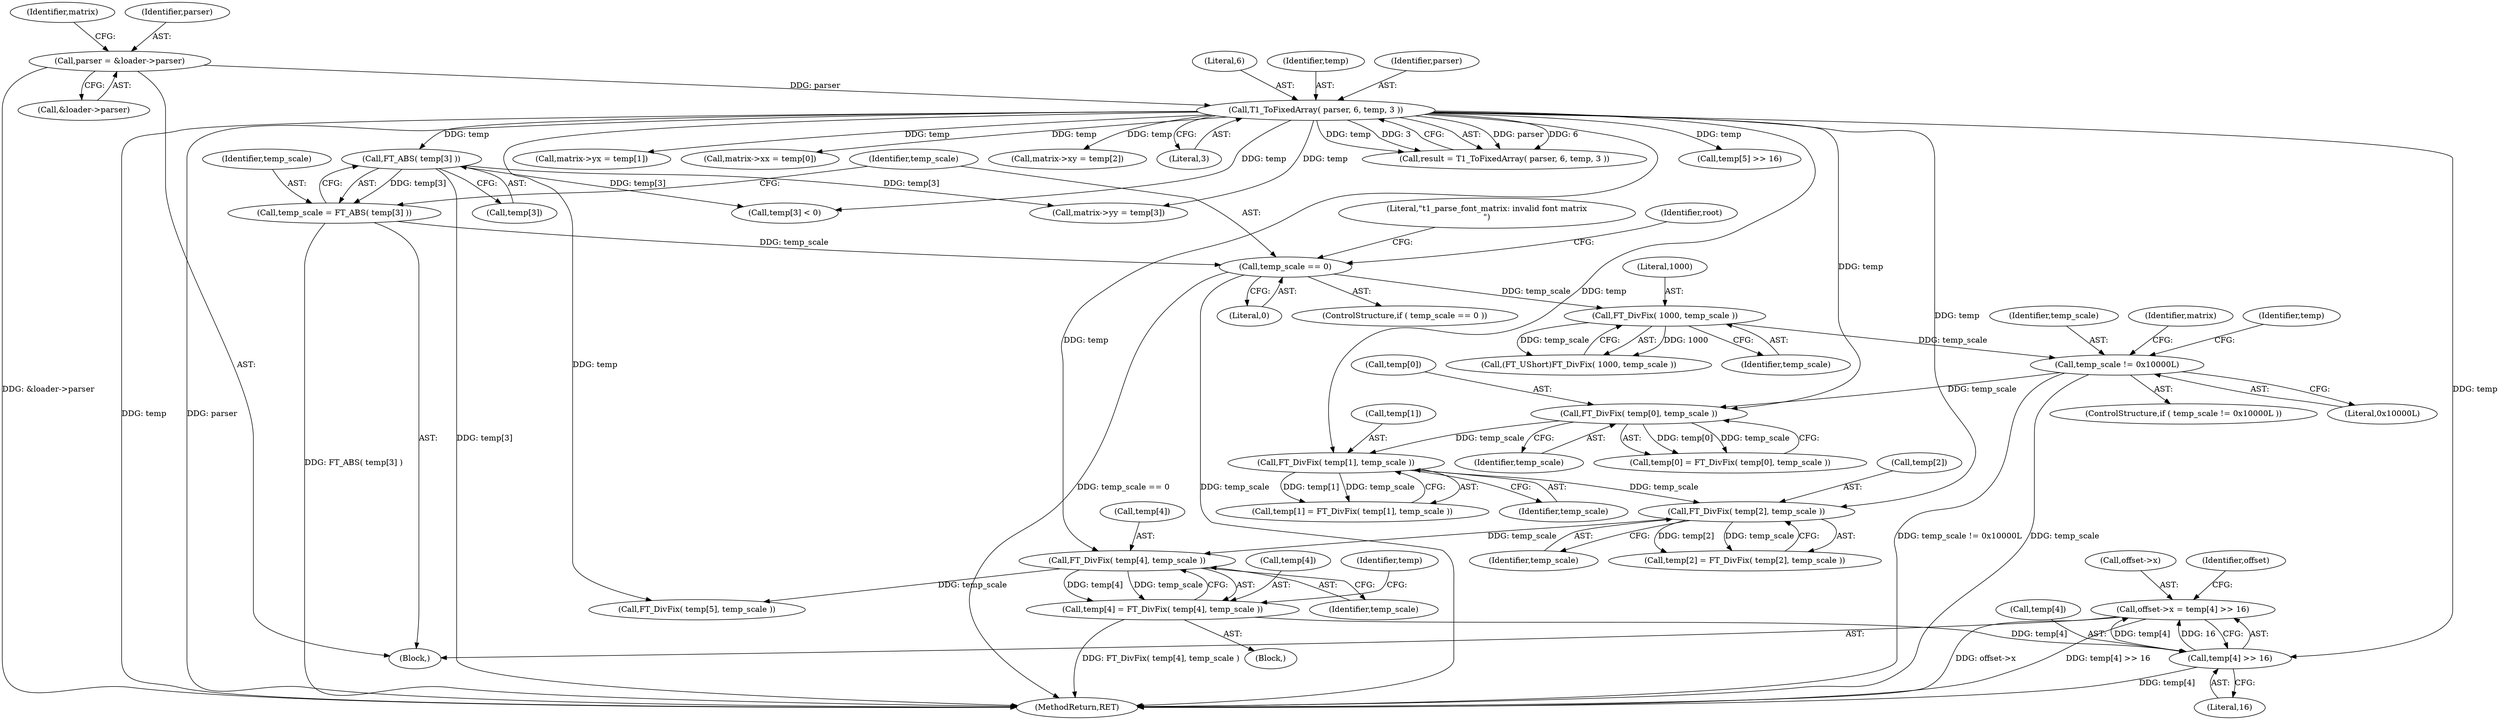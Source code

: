 digraph "0_savannah_8b281f83e8516535756f92dbf90940ac44bd45e1_0@pointer" {
"1000289" [label="(Call,offset->x = temp[4] >> 16)"];
"1000293" [label="(Call,temp[4] >> 16)"];
"1000148" [label="(Call,T1_ToFixedArray( parser, 6, temp, 3 ))"];
"1000110" [label="(Call,parser = &loader->parser)"];
"1000230" [label="(Call,temp[4] = FT_DivFix( temp[4], temp_scale ))"];
"1000234" [label="(Call,FT_DivFix( temp[4], temp_scale ))"];
"1000225" [label="(Call,FT_DivFix( temp[2], temp_scale ))"];
"1000216" [label="(Call,FT_DivFix( temp[1], temp_scale ))"];
"1000207" [label="(Call,FT_DivFix( temp[0], temp_scale ))"];
"1000199" [label="(Call,temp_scale != 0x10000L)"];
"1000195" [label="(Call,FT_DivFix( 1000, temp_scale ))"];
"1000174" [label="(Call,temp_scale == 0)"];
"1000167" [label="(Call,temp_scale = FT_ABS( temp[3] ))"];
"1000169" [label="(Call,FT_ABS( temp[3] ))"];
"1000175" [label="(Identifier,temp_scale)"];
"1000226" [label="(Call,temp[2])"];
"1000195" [label="(Call,FT_DivFix( 1000, temp_scale ))"];
"1000294" [label="(Call,temp[4])"];
"1000282" [label="(Call,matrix->yy = temp[3])"];
"1000268" [label="(Call,matrix->yx = temp[1])"];
"1000200" [label="(Identifier,temp_scale)"];
"1000110" [label="(Call,parser = &loader->parser)"];
"1000235" [label="(Call,temp[4])"];
"1000108" [label="(Block,)"];
"1000168" [label="(Identifier,temp_scale)"];
"1000118" [label="(Identifier,matrix)"];
"1000173" [label="(ControlStructure,if ( temp_scale == 0 ))"];
"1000261" [label="(Call,matrix->xx = temp[0])"];
"1000203" [label="(Call,temp[0] = FT_DivFix( temp[0], temp_scale ))"];
"1000170" [label="(Call,temp[3])"];
"1000300" [label="(Identifier,offset)"];
"1000253" [label="(Call,temp[3] < 0)"];
"1000176" [label="(Literal,0)"];
"1000150" [label="(Literal,6)"];
"1000151" [label="(Identifier,temp)"];
"1000216" [label="(Call,FT_DivFix( temp[1], temp_scale ))"];
"1000111" [label="(Identifier,parser)"];
"1000169" [label="(Call,FT_ABS( temp[3] ))"];
"1000174" [label="(Call,temp_scale == 0)"];
"1000275" [label="(Call,matrix->xy = temp[2])"];
"1000112" [label="(Call,&loader->parser)"];
"1000290" [label="(Call,offset->x)"];
"1000198" [label="(ControlStructure,if ( temp_scale != 0x10000L ))"];
"1000229" [label="(Identifier,temp_scale)"];
"1000297" [label="(Literal,16)"];
"1000230" [label="(Call,temp[4] = FT_DivFix( temp[4], temp_scale ))"];
"1000202" [label="(Block,)"];
"1000221" [label="(Call,temp[2] = FT_DivFix( temp[2], temp_scale ))"];
"1000211" [label="(Identifier,temp_scale)"];
"1000149" [label="(Identifier,parser)"];
"1000197" [label="(Identifier,temp_scale)"];
"1000220" [label="(Identifier,temp_scale)"];
"1000193" [label="(Call,(FT_UShort)FT_DivFix( 1000, temp_scale ))"];
"1000152" [label="(Literal,3)"];
"1000207" [label="(Call,FT_DivFix( temp[0], temp_scale ))"];
"1000238" [label="(Identifier,temp_scale)"];
"1000196" [label="(Literal,1000)"];
"1000199" [label="(Call,temp_scale != 0x10000L)"];
"1000225" [label="(Call,FT_DivFix( temp[2], temp_scale ))"];
"1000201" [label="(Literal,0x10000L)"];
"1000263" [label="(Identifier,matrix)"];
"1000231" [label="(Call,temp[4])"];
"1000241" [label="(Identifier,temp)"];
"1000212" [label="(Call,temp[1] = FT_DivFix( temp[1], temp_scale ))"];
"1000167" [label="(Call,temp_scale = FT_ABS( temp[3] ))"];
"1000307" [label="(MethodReturn,RET)"];
"1000234" [label="(Call,FT_DivFix( temp[4], temp_scale ))"];
"1000217" [label="(Call,temp[1])"];
"1000148" [label="(Call,T1_ToFixedArray( parser, 6, temp, 3 ))"];
"1000191" [label="(Identifier,root)"];
"1000289" [label="(Call,offset->x = temp[4] >> 16)"];
"1000146" [label="(Call,result = T1_ToFixedArray( parser, 6, temp, 3 ))"];
"1000243" [label="(Call,FT_DivFix( temp[5], temp_scale ))"];
"1000302" [label="(Call,temp[5] >> 16)"];
"1000208" [label="(Call,temp[0])"];
"1000179" [label="(Literal,\"t1_parse_font_matrix: invalid font matrix\n\")"];
"1000205" [label="(Identifier,temp)"];
"1000293" [label="(Call,temp[4] >> 16)"];
"1000289" -> "1000108"  [label="AST: "];
"1000289" -> "1000293"  [label="CFG: "];
"1000290" -> "1000289"  [label="AST: "];
"1000293" -> "1000289"  [label="AST: "];
"1000300" -> "1000289"  [label="CFG: "];
"1000289" -> "1000307"  [label="DDG: offset->x"];
"1000289" -> "1000307"  [label="DDG: temp[4] >> 16"];
"1000293" -> "1000289"  [label="DDG: temp[4]"];
"1000293" -> "1000289"  [label="DDG: 16"];
"1000293" -> "1000297"  [label="CFG: "];
"1000294" -> "1000293"  [label="AST: "];
"1000297" -> "1000293"  [label="AST: "];
"1000293" -> "1000307"  [label="DDG: temp[4]"];
"1000148" -> "1000293"  [label="DDG: temp"];
"1000230" -> "1000293"  [label="DDG: temp[4]"];
"1000148" -> "1000146"  [label="AST: "];
"1000148" -> "1000152"  [label="CFG: "];
"1000149" -> "1000148"  [label="AST: "];
"1000150" -> "1000148"  [label="AST: "];
"1000151" -> "1000148"  [label="AST: "];
"1000152" -> "1000148"  [label="AST: "];
"1000146" -> "1000148"  [label="CFG: "];
"1000148" -> "1000307"  [label="DDG: temp"];
"1000148" -> "1000307"  [label="DDG: parser"];
"1000148" -> "1000146"  [label="DDG: parser"];
"1000148" -> "1000146"  [label="DDG: 6"];
"1000148" -> "1000146"  [label="DDG: temp"];
"1000148" -> "1000146"  [label="DDG: 3"];
"1000110" -> "1000148"  [label="DDG: parser"];
"1000148" -> "1000169"  [label="DDG: temp"];
"1000148" -> "1000207"  [label="DDG: temp"];
"1000148" -> "1000216"  [label="DDG: temp"];
"1000148" -> "1000225"  [label="DDG: temp"];
"1000148" -> "1000234"  [label="DDG: temp"];
"1000148" -> "1000243"  [label="DDG: temp"];
"1000148" -> "1000253"  [label="DDG: temp"];
"1000148" -> "1000261"  [label="DDG: temp"];
"1000148" -> "1000268"  [label="DDG: temp"];
"1000148" -> "1000275"  [label="DDG: temp"];
"1000148" -> "1000282"  [label="DDG: temp"];
"1000148" -> "1000302"  [label="DDG: temp"];
"1000110" -> "1000108"  [label="AST: "];
"1000110" -> "1000112"  [label="CFG: "];
"1000111" -> "1000110"  [label="AST: "];
"1000112" -> "1000110"  [label="AST: "];
"1000118" -> "1000110"  [label="CFG: "];
"1000110" -> "1000307"  [label="DDG: &loader->parser"];
"1000230" -> "1000202"  [label="AST: "];
"1000230" -> "1000234"  [label="CFG: "];
"1000231" -> "1000230"  [label="AST: "];
"1000234" -> "1000230"  [label="AST: "];
"1000241" -> "1000230"  [label="CFG: "];
"1000230" -> "1000307"  [label="DDG: FT_DivFix( temp[4], temp_scale )"];
"1000234" -> "1000230"  [label="DDG: temp[4]"];
"1000234" -> "1000230"  [label="DDG: temp_scale"];
"1000234" -> "1000238"  [label="CFG: "];
"1000235" -> "1000234"  [label="AST: "];
"1000238" -> "1000234"  [label="AST: "];
"1000225" -> "1000234"  [label="DDG: temp_scale"];
"1000234" -> "1000243"  [label="DDG: temp_scale"];
"1000225" -> "1000221"  [label="AST: "];
"1000225" -> "1000229"  [label="CFG: "];
"1000226" -> "1000225"  [label="AST: "];
"1000229" -> "1000225"  [label="AST: "];
"1000221" -> "1000225"  [label="CFG: "];
"1000225" -> "1000221"  [label="DDG: temp[2]"];
"1000225" -> "1000221"  [label="DDG: temp_scale"];
"1000216" -> "1000225"  [label="DDG: temp_scale"];
"1000216" -> "1000212"  [label="AST: "];
"1000216" -> "1000220"  [label="CFG: "];
"1000217" -> "1000216"  [label="AST: "];
"1000220" -> "1000216"  [label="AST: "];
"1000212" -> "1000216"  [label="CFG: "];
"1000216" -> "1000212"  [label="DDG: temp[1]"];
"1000216" -> "1000212"  [label="DDG: temp_scale"];
"1000207" -> "1000216"  [label="DDG: temp_scale"];
"1000207" -> "1000203"  [label="AST: "];
"1000207" -> "1000211"  [label="CFG: "];
"1000208" -> "1000207"  [label="AST: "];
"1000211" -> "1000207"  [label="AST: "];
"1000203" -> "1000207"  [label="CFG: "];
"1000207" -> "1000203"  [label="DDG: temp[0]"];
"1000207" -> "1000203"  [label="DDG: temp_scale"];
"1000199" -> "1000207"  [label="DDG: temp_scale"];
"1000199" -> "1000198"  [label="AST: "];
"1000199" -> "1000201"  [label="CFG: "];
"1000200" -> "1000199"  [label="AST: "];
"1000201" -> "1000199"  [label="AST: "];
"1000205" -> "1000199"  [label="CFG: "];
"1000263" -> "1000199"  [label="CFG: "];
"1000199" -> "1000307"  [label="DDG: temp_scale != 0x10000L"];
"1000199" -> "1000307"  [label="DDG: temp_scale"];
"1000195" -> "1000199"  [label="DDG: temp_scale"];
"1000195" -> "1000193"  [label="AST: "];
"1000195" -> "1000197"  [label="CFG: "];
"1000196" -> "1000195"  [label="AST: "];
"1000197" -> "1000195"  [label="AST: "];
"1000193" -> "1000195"  [label="CFG: "];
"1000195" -> "1000193"  [label="DDG: 1000"];
"1000195" -> "1000193"  [label="DDG: temp_scale"];
"1000174" -> "1000195"  [label="DDG: temp_scale"];
"1000174" -> "1000173"  [label="AST: "];
"1000174" -> "1000176"  [label="CFG: "];
"1000175" -> "1000174"  [label="AST: "];
"1000176" -> "1000174"  [label="AST: "];
"1000179" -> "1000174"  [label="CFG: "];
"1000191" -> "1000174"  [label="CFG: "];
"1000174" -> "1000307"  [label="DDG: temp_scale == 0"];
"1000174" -> "1000307"  [label="DDG: temp_scale"];
"1000167" -> "1000174"  [label="DDG: temp_scale"];
"1000167" -> "1000108"  [label="AST: "];
"1000167" -> "1000169"  [label="CFG: "];
"1000168" -> "1000167"  [label="AST: "];
"1000169" -> "1000167"  [label="AST: "];
"1000175" -> "1000167"  [label="CFG: "];
"1000167" -> "1000307"  [label="DDG: FT_ABS( temp[3] )"];
"1000169" -> "1000167"  [label="DDG: temp[3]"];
"1000169" -> "1000170"  [label="CFG: "];
"1000170" -> "1000169"  [label="AST: "];
"1000169" -> "1000307"  [label="DDG: temp[3]"];
"1000169" -> "1000253"  [label="DDG: temp[3]"];
"1000169" -> "1000282"  [label="DDG: temp[3]"];
}
